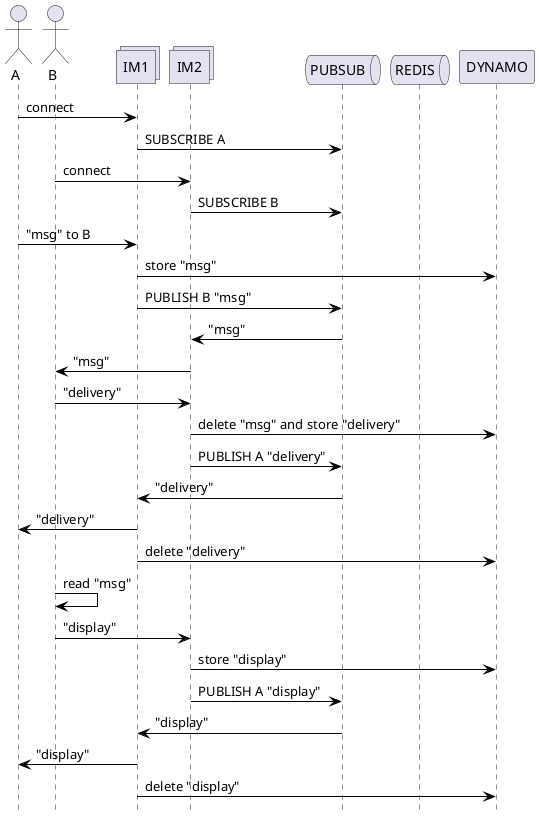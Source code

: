 @startuml callflow
skinparam class {
    BackgroundColor White
    ArrowColor Black
    BorderColor Black
    AttributeIconSize 0
}
'skinparam style strictuml
skinparam stereotypeCBackgroundColor White
skinparam stereotypeIBackgroundColor White
skinparam stereotypeEBackgroundColor White
skinparam stereotypeABackgroundColor White
skinparam linetype ortho

'title "Basic Flow 1-to-1 (PUBSUB))"
hide footbox

actor A
actor B

collections IM1
collections IM2

queue PUBSUB AS RD

queue REDIS

A -> IM1 : connect
IM1 -> RD : SUBSCRIBE A

B -> IM2 : connect
IM2 -> RD : SUBSCRIBE B

A -> IM1 : "msg" to B
IM1 -> DYNAMO : store "msg"

IM1 -> RD : PUBLISH B "msg"

RD -> IM2 : "msg"

IM2 -> B : "msg"

B -> IM2 : "delivery"

IM2 -> DYNAMO : delete "msg" and store "delivery"


IM2 -> RD : PUBLISH A "delivery"

RD -> IM1 : "delivery"

IM1 -> A : "delivery"

IM1 -> DYNAMO : delete "delivery"

B -> B : read "msg"

B -> IM2 : "display"

IM2 -> DYNAMO : store "display"

IM2 -> RD : PUBLISH A "display"

RD -> IM1 : "display"

IM1 -> A : "display"

IM1 -> DYNAMO : delete "display"

@enduml


